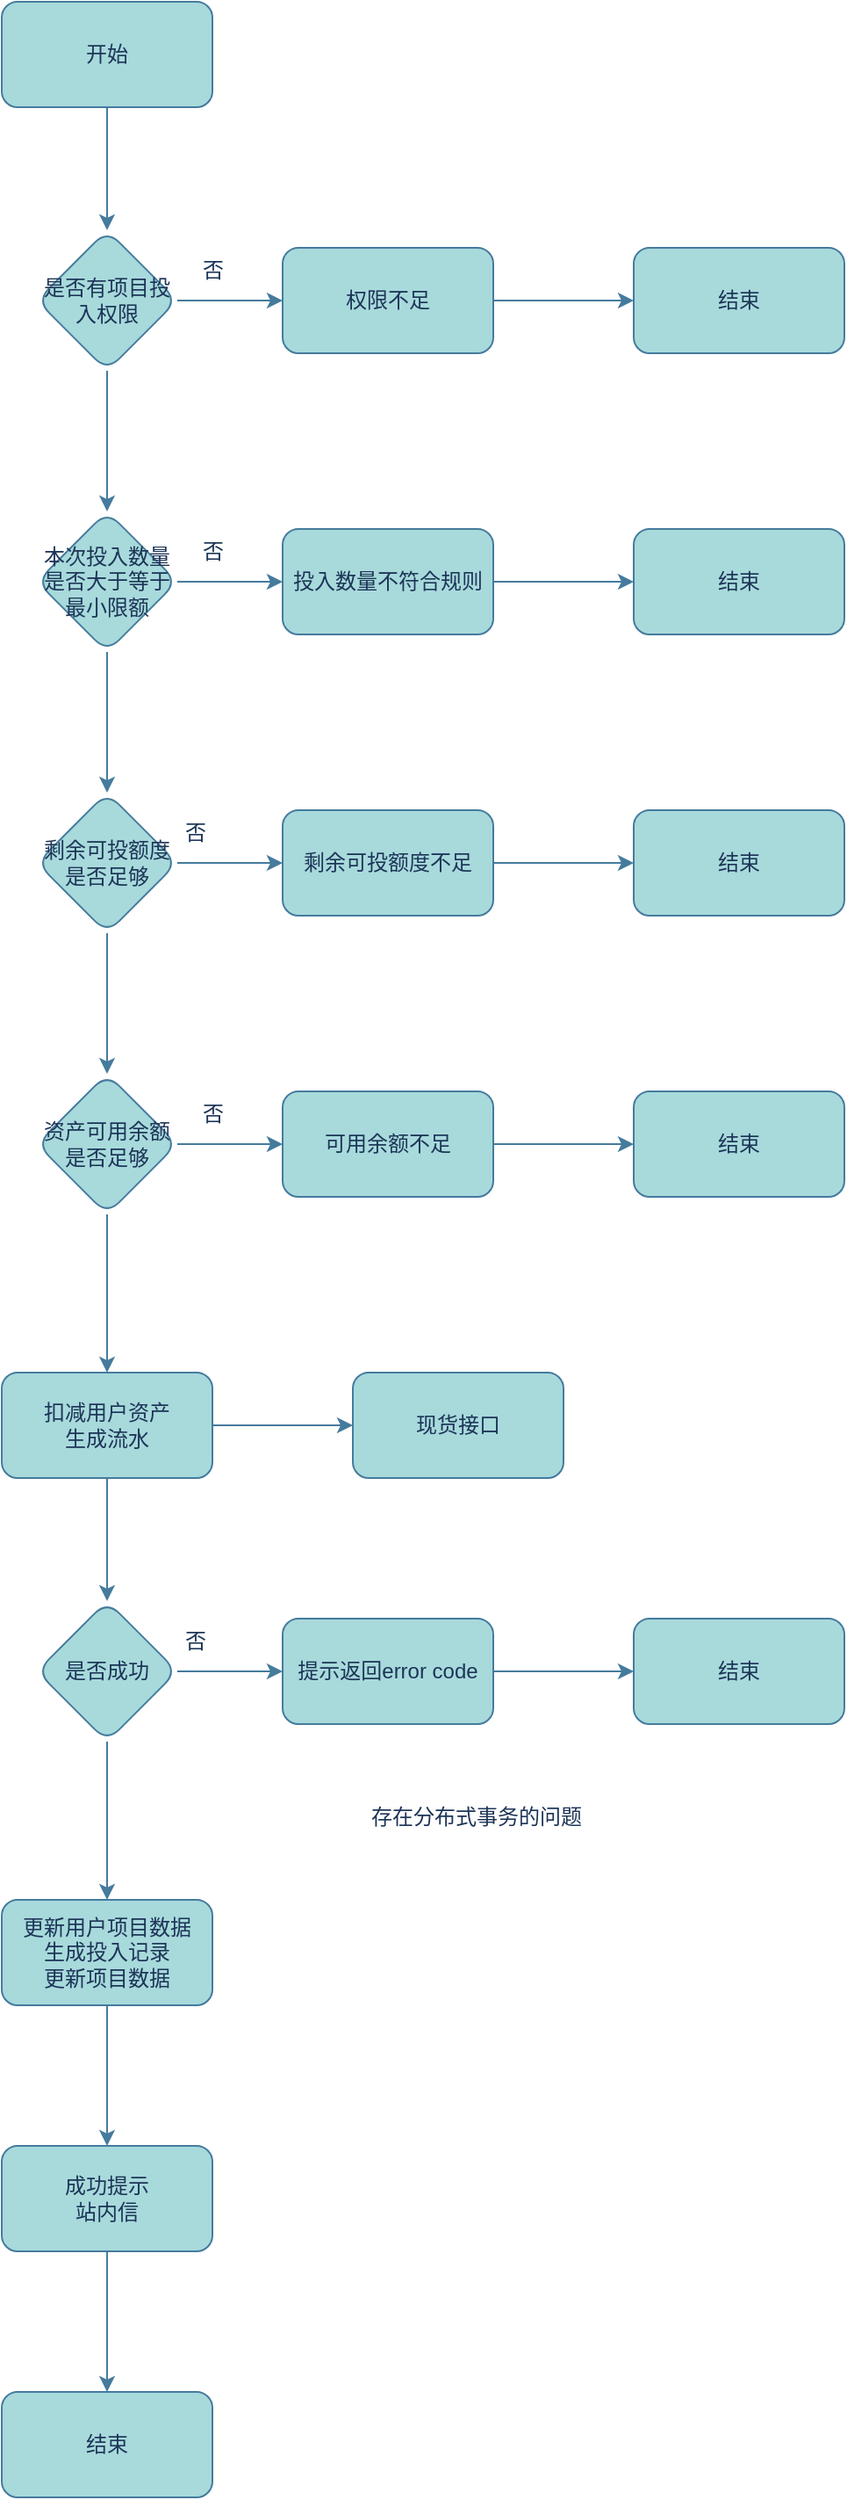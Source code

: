 <mxfile version="21.5.2" type="github">
  <diagram id="C5RBs43oDa-KdzZeNtuy" name="Page-1">
    <mxGraphModel dx="954" dy="500" grid="1" gridSize="10" guides="1" tooltips="1" connect="1" arrows="1" fold="1" page="1" pageScale="1" pageWidth="1200" pageHeight="1920" background="#ffffff" math="0" shadow="0">
      <root>
        <mxCell id="WIyWlLk6GJQsqaUBKTNV-0" />
        <mxCell id="WIyWlLk6GJQsqaUBKTNV-1" parent="WIyWlLk6GJQsqaUBKTNV-0" />
        <mxCell id="2e_g-QVYGHSv_7SJw1xX-2" value="" style="edgeStyle=orthogonalEdgeStyle;rounded=0;orthogonalLoop=1;jettySize=auto;html=1;strokeColor=#457B9D;fontColor=#1D3557;fillColor=#A8DADC;" edge="1" parent="WIyWlLk6GJQsqaUBKTNV-1" source="2e_g-QVYGHSv_7SJw1xX-0" target="2e_g-QVYGHSv_7SJw1xX-1">
          <mxGeometry relative="1" as="geometry" />
        </mxCell>
        <mxCell id="2e_g-QVYGHSv_7SJw1xX-0" value="开始" style="rounded=1;whiteSpace=wrap;html=1;strokeColor=#457B9D;fontColor=#1D3557;fillColor=#A8DADC;" vertex="1" parent="WIyWlLk6GJQsqaUBKTNV-1">
          <mxGeometry x="250" y="20" width="120" height="60" as="geometry" />
        </mxCell>
        <mxCell id="2e_g-QVYGHSv_7SJw1xX-4" value="" style="edgeStyle=orthogonalEdgeStyle;rounded=0;orthogonalLoop=1;jettySize=auto;html=1;strokeColor=#457B9D;fontColor=#1D3557;fillColor=#A8DADC;" edge="1" parent="WIyWlLk6GJQsqaUBKTNV-1" source="2e_g-QVYGHSv_7SJw1xX-1" target="2e_g-QVYGHSv_7SJw1xX-3">
          <mxGeometry relative="1" as="geometry" />
        </mxCell>
        <mxCell id="2e_g-QVYGHSv_7SJw1xX-9" value="" style="edgeStyle=orthogonalEdgeStyle;rounded=0;orthogonalLoop=1;jettySize=auto;html=1;strokeColor=#457B9D;fontColor=#1D3557;fillColor=#A8DADC;" edge="1" parent="WIyWlLk6GJQsqaUBKTNV-1" source="2e_g-QVYGHSv_7SJw1xX-1" target="2e_g-QVYGHSv_7SJw1xX-8">
          <mxGeometry relative="1" as="geometry" />
        </mxCell>
        <mxCell id="2e_g-QVYGHSv_7SJw1xX-1" value="是否有项目投入权限" style="rhombus;whiteSpace=wrap;html=1;fillColor=#A8DADC;strokeColor=#457B9D;fontColor=#1D3557;rounded=1;" vertex="1" parent="WIyWlLk6GJQsqaUBKTNV-1">
          <mxGeometry x="270" y="150" width="80" height="80" as="geometry" />
        </mxCell>
        <mxCell id="2e_g-QVYGHSv_7SJw1xX-7" value="" style="edgeStyle=orthogonalEdgeStyle;rounded=0;orthogonalLoop=1;jettySize=auto;html=1;strokeColor=#457B9D;fontColor=#1D3557;fillColor=#A8DADC;" edge="1" parent="WIyWlLk6GJQsqaUBKTNV-1" source="2e_g-QVYGHSv_7SJw1xX-3" target="2e_g-QVYGHSv_7SJw1xX-6">
          <mxGeometry relative="1" as="geometry" />
        </mxCell>
        <mxCell id="2e_g-QVYGHSv_7SJw1xX-3" value="权限不足" style="whiteSpace=wrap;html=1;fillColor=#A8DADC;strokeColor=#457B9D;fontColor=#1D3557;rounded=1;" vertex="1" parent="WIyWlLk6GJQsqaUBKTNV-1">
          <mxGeometry x="410" y="160" width="120" height="60" as="geometry" />
        </mxCell>
        <mxCell id="2e_g-QVYGHSv_7SJw1xX-5" value="否" style="text;html=1;align=center;verticalAlign=middle;resizable=0;points=[];autosize=1;strokeColor=none;fillColor=none;fontColor=#1D3557;" vertex="1" parent="WIyWlLk6GJQsqaUBKTNV-1">
          <mxGeometry x="350" y="158" width="40" height="30" as="geometry" />
        </mxCell>
        <mxCell id="2e_g-QVYGHSv_7SJw1xX-6" value="结束" style="whiteSpace=wrap;html=1;fillColor=#A8DADC;strokeColor=#457B9D;fontColor=#1D3557;rounded=1;" vertex="1" parent="WIyWlLk6GJQsqaUBKTNV-1">
          <mxGeometry x="610" y="160" width="120" height="60" as="geometry" />
        </mxCell>
        <mxCell id="2e_g-QVYGHSv_7SJw1xX-11" value="" style="edgeStyle=orthogonalEdgeStyle;rounded=0;orthogonalLoop=1;jettySize=auto;html=1;strokeColor=#457B9D;fontColor=#1D3557;fillColor=#A8DADC;" edge="1" parent="WIyWlLk6GJQsqaUBKTNV-1" source="2e_g-QVYGHSv_7SJw1xX-8" target="2e_g-QVYGHSv_7SJw1xX-10">
          <mxGeometry relative="1" as="geometry" />
        </mxCell>
        <mxCell id="2e_g-QVYGHSv_7SJw1xX-18" value="" style="edgeStyle=orthogonalEdgeStyle;rounded=0;orthogonalLoop=1;jettySize=auto;html=1;strokeColor=#457B9D;fontColor=#1D3557;fillColor=#A8DADC;" edge="1" parent="WIyWlLk6GJQsqaUBKTNV-1" source="2e_g-QVYGHSv_7SJw1xX-8" target="2e_g-QVYGHSv_7SJw1xX-17">
          <mxGeometry relative="1" as="geometry" />
        </mxCell>
        <mxCell id="2e_g-QVYGHSv_7SJw1xX-8" value="本次投入数量是否大于等于最小限额" style="rhombus;whiteSpace=wrap;html=1;fillColor=#A8DADC;strokeColor=#457B9D;fontColor=#1D3557;rounded=1;" vertex="1" parent="WIyWlLk6GJQsqaUBKTNV-1">
          <mxGeometry x="270" y="310" width="80" height="80" as="geometry" />
        </mxCell>
        <mxCell id="2e_g-QVYGHSv_7SJw1xX-14" value="" style="edgeStyle=orthogonalEdgeStyle;rounded=0;orthogonalLoop=1;jettySize=auto;html=1;strokeColor=#457B9D;fontColor=#1D3557;fillColor=#A8DADC;" edge="1" parent="WIyWlLk6GJQsqaUBKTNV-1" source="2e_g-QVYGHSv_7SJw1xX-10" target="2e_g-QVYGHSv_7SJw1xX-13">
          <mxGeometry relative="1" as="geometry" />
        </mxCell>
        <mxCell id="2e_g-QVYGHSv_7SJw1xX-10" value="投入数量不符合规则" style="whiteSpace=wrap;html=1;fillColor=#A8DADC;strokeColor=#457B9D;fontColor=#1D3557;rounded=1;" vertex="1" parent="WIyWlLk6GJQsqaUBKTNV-1">
          <mxGeometry x="410" y="320" width="120" height="60" as="geometry" />
        </mxCell>
        <mxCell id="2e_g-QVYGHSv_7SJw1xX-12" value="否" style="text;html=1;align=center;verticalAlign=middle;resizable=0;points=[];autosize=1;strokeColor=none;fillColor=none;fontColor=#1D3557;" vertex="1" parent="WIyWlLk6GJQsqaUBKTNV-1">
          <mxGeometry x="350" y="318" width="40" height="30" as="geometry" />
        </mxCell>
        <mxCell id="2e_g-QVYGHSv_7SJw1xX-13" value="结束" style="whiteSpace=wrap;html=1;fillColor=#A8DADC;strokeColor=#457B9D;fontColor=#1D3557;rounded=1;" vertex="1" parent="WIyWlLk6GJQsqaUBKTNV-1">
          <mxGeometry x="610" y="320" width="120" height="60" as="geometry" />
        </mxCell>
        <mxCell id="2e_g-QVYGHSv_7SJw1xX-20" value="" style="edgeStyle=orthogonalEdgeStyle;rounded=0;orthogonalLoop=1;jettySize=auto;html=1;strokeColor=#457B9D;fontColor=#1D3557;fillColor=#A8DADC;" edge="1" parent="WIyWlLk6GJQsqaUBKTNV-1" source="2e_g-QVYGHSv_7SJw1xX-17" target="2e_g-QVYGHSv_7SJw1xX-19">
          <mxGeometry relative="1" as="geometry" />
        </mxCell>
        <mxCell id="2e_g-QVYGHSv_7SJw1xX-25" value="" style="edgeStyle=orthogonalEdgeStyle;rounded=0;orthogonalLoop=1;jettySize=auto;html=1;strokeColor=#457B9D;fontColor=#1D3557;fillColor=#A8DADC;" edge="1" parent="WIyWlLk6GJQsqaUBKTNV-1" source="2e_g-QVYGHSv_7SJw1xX-17" target="2e_g-QVYGHSv_7SJw1xX-24">
          <mxGeometry relative="1" as="geometry" />
        </mxCell>
        <mxCell id="2e_g-QVYGHSv_7SJw1xX-17" value="剩余可投额度是否足够" style="rhombus;whiteSpace=wrap;html=1;fillColor=#A8DADC;strokeColor=#457B9D;fontColor=#1D3557;rounded=1;" vertex="1" parent="WIyWlLk6GJQsqaUBKTNV-1">
          <mxGeometry x="270" y="470" width="80" height="80" as="geometry" />
        </mxCell>
        <mxCell id="2e_g-QVYGHSv_7SJw1xX-23" value="" style="edgeStyle=orthogonalEdgeStyle;rounded=0;orthogonalLoop=1;jettySize=auto;html=1;strokeColor=#457B9D;fontColor=#1D3557;fillColor=#A8DADC;" edge="1" parent="WIyWlLk6GJQsqaUBKTNV-1" source="2e_g-QVYGHSv_7SJw1xX-19" target="2e_g-QVYGHSv_7SJw1xX-22">
          <mxGeometry relative="1" as="geometry" />
        </mxCell>
        <mxCell id="2e_g-QVYGHSv_7SJw1xX-19" value="剩余可投额度不足" style="whiteSpace=wrap;html=1;fillColor=#A8DADC;strokeColor=#457B9D;fontColor=#1D3557;rounded=1;" vertex="1" parent="WIyWlLk6GJQsqaUBKTNV-1">
          <mxGeometry x="410" y="480" width="120" height="60" as="geometry" />
        </mxCell>
        <mxCell id="2e_g-QVYGHSv_7SJw1xX-21" value="否" style="text;html=1;align=center;verticalAlign=middle;resizable=0;points=[];autosize=1;strokeColor=none;fillColor=none;fontColor=#1D3557;" vertex="1" parent="WIyWlLk6GJQsqaUBKTNV-1">
          <mxGeometry x="340" y="478" width="40" height="30" as="geometry" />
        </mxCell>
        <mxCell id="2e_g-QVYGHSv_7SJw1xX-22" value="结束" style="whiteSpace=wrap;html=1;fillColor=#A8DADC;strokeColor=#457B9D;fontColor=#1D3557;rounded=1;" vertex="1" parent="WIyWlLk6GJQsqaUBKTNV-1">
          <mxGeometry x="610" y="480" width="120" height="60" as="geometry" />
        </mxCell>
        <mxCell id="2e_g-QVYGHSv_7SJw1xX-27" value="" style="edgeStyle=orthogonalEdgeStyle;rounded=0;orthogonalLoop=1;jettySize=auto;html=1;strokeColor=#457B9D;fontColor=#1D3557;fillColor=#A8DADC;" edge="1" parent="WIyWlLk6GJQsqaUBKTNV-1" source="2e_g-QVYGHSv_7SJw1xX-24" target="2e_g-QVYGHSv_7SJw1xX-26">
          <mxGeometry relative="1" as="geometry" />
        </mxCell>
        <mxCell id="2e_g-QVYGHSv_7SJw1xX-32" value="" style="edgeStyle=orthogonalEdgeStyle;rounded=0;orthogonalLoop=1;jettySize=auto;html=1;strokeColor=#457B9D;fontColor=#1D3557;fillColor=#A8DADC;" edge="1" parent="WIyWlLk6GJQsqaUBKTNV-1" source="2e_g-QVYGHSv_7SJw1xX-24" target="2e_g-QVYGHSv_7SJw1xX-31">
          <mxGeometry relative="1" as="geometry" />
        </mxCell>
        <mxCell id="2e_g-QVYGHSv_7SJw1xX-24" value="资产可用余额是否足够" style="rhombus;whiteSpace=wrap;html=1;fillColor=#A8DADC;strokeColor=#457B9D;fontColor=#1D3557;rounded=1;" vertex="1" parent="WIyWlLk6GJQsqaUBKTNV-1">
          <mxGeometry x="270" y="630" width="80" height="80" as="geometry" />
        </mxCell>
        <mxCell id="2e_g-QVYGHSv_7SJw1xX-30" value="" style="edgeStyle=orthogonalEdgeStyle;rounded=0;orthogonalLoop=1;jettySize=auto;html=1;strokeColor=#457B9D;fontColor=#1D3557;fillColor=#A8DADC;" edge="1" parent="WIyWlLk6GJQsqaUBKTNV-1" source="2e_g-QVYGHSv_7SJw1xX-26" target="2e_g-QVYGHSv_7SJw1xX-29">
          <mxGeometry relative="1" as="geometry" />
        </mxCell>
        <mxCell id="2e_g-QVYGHSv_7SJw1xX-26" value="可用余额不足" style="whiteSpace=wrap;html=1;fillColor=#A8DADC;strokeColor=#457B9D;fontColor=#1D3557;rounded=1;" vertex="1" parent="WIyWlLk6GJQsqaUBKTNV-1">
          <mxGeometry x="410" y="640" width="120" height="60" as="geometry" />
        </mxCell>
        <mxCell id="2e_g-QVYGHSv_7SJw1xX-28" value="否" style="text;html=1;align=center;verticalAlign=middle;resizable=0;points=[];autosize=1;strokeColor=none;fillColor=none;fontColor=#1D3557;" vertex="1" parent="WIyWlLk6GJQsqaUBKTNV-1">
          <mxGeometry x="350" y="638" width="40" height="30" as="geometry" />
        </mxCell>
        <mxCell id="2e_g-QVYGHSv_7SJw1xX-29" value="结束" style="whiteSpace=wrap;html=1;fillColor=#A8DADC;strokeColor=#457B9D;fontColor=#1D3557;rounded=1;" vertex="1" parent="WIyWlLk6GJQsqaUBKTNV-1">
          <mxGeometry x="610" y="640" width="120" height="60" as="geometry" />
        </mxCell>
        <mxCell id="2e_g-QVYGHSv_7SJw1xX-38" value="" style="edgeStyle=orthogonalEdgeStyle;rounded=0;orthogonalLoop=1;jettySize=auto;html=1;strokeColor=#457B9D;fontColor=#1D3557;fillColor=#A8DADC;" edge="1" parent="WIyWlLk6GJQsqaUBKTNV-1" source="2e_g-QVYGHSv_7SJw1xX-31" target="2e_g-QVYGHSv_7SJw1xX-37">
          <mxGeometry relative="1" as="geometry" />
        </mxCell>
        <mxCell id="2e_g-QVYGHSv_7SJw1xX-52" value="" style="edgeStyle=orthogonalEdgeStyle;rounded=0;orthogonalLoop=1;jettySize=auto;html=1;strokeColor=#457B9D;fontColor=#1D3557;fillColor=#A8DADC;" edge="1" parent="WIyWlLk6GJQsqaUBKTNV-1" source="2e_g-QVYGHSv_7SJw1xX-31" target="2e_g-QVYGHSv_7SJw1xX-51">
          <mxGeometry relative="1" as="geometry" />
        </mxCell>
        <mxCell id="2e_g-QVYGHSv_7SJw1xX-31" value="扣减用户资产&lt;br&gt;生成流水" style="whiteSpace=wrap;html=1;fillColor=#A8DADC;strokeColor=#457B9D;fontColor=#1D3557;rounded=1;" vertex="1" parent="WIyWlLk6GJQsqaUBKTNV-1">
          <mxGeometry x="250" y="800" width="120" height="60" as="geometry" />
        </mxCell>
        <mxCell id="2e_g-QVYGHSv_7SJw1xX-40" value="" style="edgeStyle=orthogonalEdgeStyle;rounded=0;orthogonalLoop=1;jettySize=auto;html=1;strokeColor=#457B9D;fontColor=#1D3557;fillColor=#A8DADC;" edge="1" parent="WIyWlLk6GJQsqaUBKTNV-1" source="2e_g-QVYGHSv_7SJw1xX-37" target="2e_g-QVYGHSv_7SJw1xX-39">
          <mxGeometry relative="1" as="geometry" />
        </mxCell>
        <mxCell id="2e_g-QVYGHSv_7SJw1xX-45" value="" style="edgeStyle=orthogonalEdgeStyle;rounded=0;orthogonalLoop=1;jettySize=auto;html=1;strokeColor=#457B9D;fontColor=#1D3557;fillColor=#A8DADC;" edge="1" parent="WIyWlLk6GJQsqaUBKTNV-1" source="2e_g-QVYGHSv_7SJw1xX-37" target="2e_g-QVYGHSv_7SJw1xX-44">
          <mxGeometry relative="1" as="geometry" />
        </mxCell>
        <mxCell id="2e_g-QVYGHSv_7SJw1xX-37" value="是否成功" style="rhombus;whiteSpace=wrap;html=1;fillColor=#A8DADC;strokeColor=#457B9D;fontColor=#1D3557;rounded=1;" vertex="1" parent="WIyWlLk6GJQsqaUBKTNV-1">
          <mxGeometry x="270" y="930" width="80" height="80" as="geometry" />
        </mxCell>
        <mxCell id="2e_g-QVYGHSv_7SJw1xX-43" value="" style="edgeStyle=orthogonalEdgeStyle;rounded=0;orthogonalLoop=1;jettySize=auto;html=1;strokeColor=#457B9D;fontColor=#1D3557;fillColor=#A8DADC;" edge="1" parent="WIyWlLk6GJQsqaUBKTNV-1" source="2e_g-QVYGHSv_7SJw1xX-39" target="2e_g-QVYGHSv_7SJw1xX-42">
          <mxGeometry relative="1" as="geometry" />
        </mxCell>
        <mxCell id="2e_g-QVYGHSv_7SJw1xX-39" value="提示返回error code" style="whiteSpace=wrap;html=1;fillColor=#A8DADC;strokeColor=#457B9D;fontColor=#1D3557;rounded=1;" vertex="1" parent="WIyWlLk6GJQsqaUBKTNV-1">
          <mxGeometry x="410" y="940" width="120" height="60" as="geometry" />
        </mxCell>
        <mxCell id="2e_g-QVYGHSv_7SJw1xX-41" value="否" style="text;html=1;align=center;verticalAlign=middle;resizable=0;points=[];autosize=1;strokeColor=none;fillColor=none;fontColor=#1D3557;" vertex="1" parent="WIyWlLk6GJQsqaUBKTNV-1">
          <mxGeometry x="340" y="938" width="40" height="30" as="geometry" />
        </mxCell>
        <mxCell id="2e_g-QVYGHSv_7SJw1xX-42" value="结束" style="whiteSpace=wrap;html=1;fillColor=#A8DADC;strokeColor=#457B9D;fontColor=#1D3557;rounded=1;" vertex="1" parent="WIyWlLk6GJQsqaUBKTNV-1">
          <mxGeometry x="610" y="940" width="120" height="60" as="geometry" />
        </mxCell>
        <mxCell id="2e_g-QVYGHSv_7SJw1xX-47" value="" style="edgeStyle=orthogonalEdgeStyle;rounded=0;orthogonalLoop=1;jettySize=auto;html=1;strokeColor=#457B9D;fontColor=#1D3557;fillColor=#A8DADC;" edge="1" parent="WIyWlLk6GJQsqaUBKTNV-1" source="2e_g-QVYGHSv_7SJw1xX-44" target="2e_g-QVYGHSv_7SJw1xX-46">
          <mxGeometry relative="1" as="geometry" />
        </mxCell>
        <mxCell id="2e_g-QVYGHSv_7SJw1xX-44" value="更新用户项目数据&lt;br&gt;生成投入记录&lt;br&gt;更新项目数据" style="whiteSpace=wrap;html=1;fillColor=#A8DADC;strokeColor=#457B9D;fontColor=#1D3557;rounded=1;" vertex="1" parent="WIyWlLk6GJQsqaUBKTNV-1">
          <mxGeometry x="250" y="1100" width="120" height="60" as="geometry" />
        </mxCell>
        <mxCell id="2e_g-QVYGHSv_7SJw1xX-49" value="" style="edgeStyle=orthogonalEdgeStyle;rounded=0;orthogonalLoop=1;jettySize=auto;html=1;strokeColor=#457B9D;fontColor=#1D3557;fillColor=#A8DADC;" edge="1" parent="WIyWlLk6GJQsqaUBKTNV-1" source="2e_g-QVYGHSv_7SJw1xX-46" target="2e_g-QVYGHSv_7SJw1xX-48">
          <mxGeometry relative="1" as="geometry" />
        </mxCell>
        <mxCell id="2e_g-QVYGHSv_7SJw1xX-46" value="成功提示&lt;br&gt;站内信" style="whiteSpace=wrap;html=1;fillColor=#A8DADC;strokeColor=#457B9D;fontColor=#1D3557;rounded=1;" vertex="1" parent="WIyWlLk6GJQsqaUBKTNV-1">
          <mxGeometry x="250" y="1240" width="120" height="60" as="geometry" />
        </mxCell>
        <mxCell id="2e_g-QVYGHSv_7SJw1xX-48" value="结束" style="whiteSpace=wrap;html=1;fillColor=#A8DADC;strokeColor=#457B9D;fontColor=#1D3557;rounded=1;" vertex="1" parent="WIyWlLk6GJQsqaUBKTNV-1">
          <mxGeometry x="250" y="1380" width="120" height="60" as="geometry" />
        </mxCell>
        <mxCell id="2e_g-QVYGHSv_7SJw1xX-50" value="存在分布式事务的问题" style="text;html=1;align=center;verticalAlign=middle;resizable=0;points=[];autosize=1;strokeColor=none;fillColor=none;fontColor=#1D3557;" vertex="1" parent="WIyWlLk6GJQsqaUBKTNV-1">
          <mxGeometry x="450" y="1038" width="140" height="30" as="geometry" />
        </mxCell>
        <mxCell id="2e_g-QVYGHSv_7SJw1xX-51" value="现货接口" style="whiteSpace=wrap;html=1;fillColor=#A8DADC;strokeColor=#457B9D;fontColor=#1D3557;rounded=1;" vertex="1" parent="WIyWlLk6GJQsqaUBKTNV-1">
          <mxGeometry x="450" y="800" width="120" height="60" as="geometry" />
        </mxCell>
      </root>
    </mxGraphModel>
  </diagram>
</mxfile>
